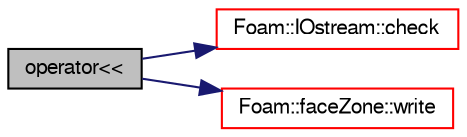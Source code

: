 digraph "operator&lt;&lt;"
{
  bgcolor="transparent";
  edge [fontname="FreeSans",fontsize="10",labelfontname="FreeSans",labelfontsize="10"];
  node [fontname="FreeSans",fontsize="10",shape=record];
  rankdir="LR";
  Node112628 [label="operator\<\<",height=0.2,width=0.4,color="black", fillcolor="grey75", style="filled", fontcolor="black"];
  Node112628 -> Node112629 [color="midnightblue",fontsize="10",style="solid",fontname="FreeSans"];
  Node112629 [label="Foam::IOstream::check",height=0.2,width=0.4,color="red",URL="$a26226.html#a367eb3425fc4e8270e2aa961df8ac8a5",tooltip="Check IOstream status for given operation. "];
  Node112628 -> Node112678 [color="midnightblue",fontsize="10",style="solid",fontname="FreeSans"];
  Node112678 [label="Foam::faceZone::write",height=0.2,width=0.4,color="red",URL="$a27510.html#a293fdfec8bdfbd5c3913ab4c9f3454ff",tooltip="Write. "];
}
